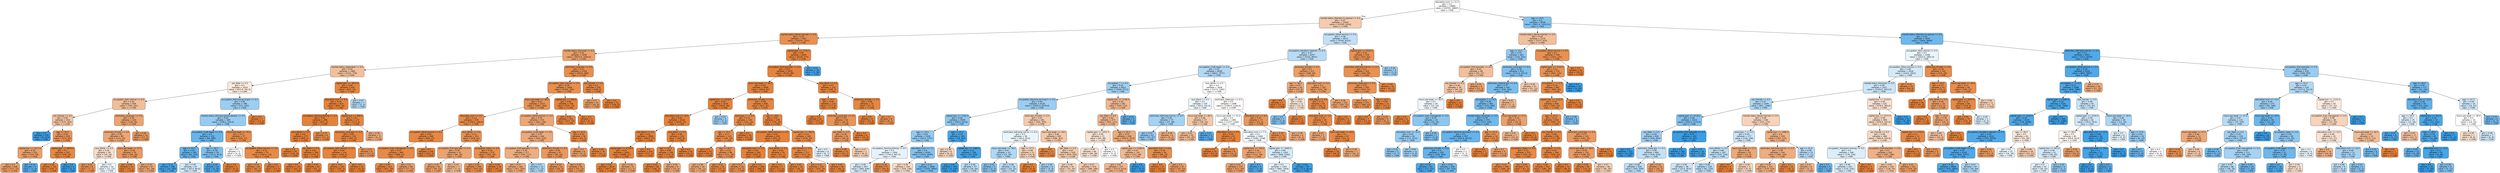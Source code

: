 digraph Tree {
node [shape=box, style="filled, rounded", color="black", fontname="helvetica"] ;
edge [fontname="helvetica"] ;
0 [label="education-num <= 11.5\ngini = 0.5\nsamples = 24880\nvalue = [19703, 19847]\nclass = >50K", fillcolor="#fefeff"] ;
1 [label="marital-status_Married-civ-spouse <= 0.5\ngini = 0.47\nsamples = 15842\nvalue = [15782, 9324]\nclass = <=50K", fillcolor="#f4cbae"] ;
0 -> 1 [labeldistance=2.5, labelangle=45, headlabel="True"] ;
2 [label="marital-status_Never-married <= 0.5\ngini = 0.19\nsamples = 7267\nvalue = [10233, 1221]\nclass = <=50K", fillcolor="#e89051"] ;
1 -> 2 ;
3 [label="marital-status_Divorced <= 0.5\ngini = 0.32\nsamples = 3238\nvalue = [4074.0, 1044.0]\nclass = <=50K", fillcolor="#eca16c"] ;
2 -> 3 ;
4 [label="marital-status_Separated <= 0.5\ngini = 0.44\nsamples = 1484\nvalue = [1552, 776]\nclass = <=50K", fillcolor="#f2c09c"] ;
3 -> 4 ;
5 [label="sex_Male <= 0.5\ngini = 0.5\nsamples = 1054\nvalue = [915.0, 761.0]\nclass = <=50K", fillcolor="#fbeade"] ;
4 -> 5 ;
6 [label="occupation_Adm-clerical <= 0.5\ngini = 0.44\nsamples = 658\nvalue = [704, 341]\nclass = <=50K", fillcolor="#f2be99"] ;
5 -> 6 ;
7 [label="sex_Female <= 0.5\ngini = 0.45\nsamples = 554\nvalue = [574, 305]\nclass = <=50K", fillcolor="#f3c4a2"] ;
6 -> 7 ;
8 [label="gini = 0.0\nsamples = 135\nvalue = [0, 213]\nclass = >50K", fillcolor="#399de5"] ;
7 -> 8 ;
9 [label="age <= 59.5\ngini = 0.24\nsamples = 419\nvalue = [574, 92]\nclass = <=50K", fillcolor="#e99559"] ;
7 -> 9 ;
10 [label="capital-loss <= 2117.0\ngini = 0.32\nsamples = 252\nvalue = [318, 78]\nclass = <=50K", fillcolor="#eba06a"] ;
9 -> 10 ;
11 [label="gini = 0.3\nsamples = 246\nvalue = [317, 72]\nclass = <=50K", fillcolor="#eb9e66"] ;
10 -> 11 ;
12 [label="gini = 0.24\nsamples = 6\nvalue = [1, 6]\nclass = >50K", fillcolor="#5aade9"] ;
10 -> 12 ;
13 [label="capital-gain <= 8879.0\ngini = 0.1\nsamples = 167\nvalue = [256, 14]\nclass = <=50K", fillcolor="#e68844"] ;
9 -> 13 ;
14 [label="gini = 0.05\nsamples = 162\nvalue = [256, 7]\nclass = <=50K", fillcolor="#e6843e"] ;
13 -> 14 ;
15 [label="gini = 0.0\nsamples = 5\nvalue = [0, 7]\nclass = >50K", fillcolor="#399de5"] ;
13 -> 15 ;
16 [label="workclass_Local-gov <= 0.5\ngini = 0.34\nsamples = 104\nvalue = [130, 36]\nclass = <=50K", fillcolor="#eca470"] ;
6 -> 16 ;
17 [label="workclass_Private <= 0.5\ngini = 0.35\nsamples = 90\nvalue = [113, 33]\nclass = <=50K", fillcolor="#eda673"] ;
16 -> 17 ;
18 [label="race_White <= 0.5\ngini = 0.49\nsamples = 20\nvalue = [19, 14]\nclass = <=50K", fillcolor="#f8decb"] ;
17 -> 18 ;
19 [label="gini = 0.22\nsamples = 6\nvalue = [7, 1]\nclass = <=50K", fillcolor="#e99355"] ;
18 -> 19 ;
20 [label="gini = 0.5\nsamples = 14\nvalue = [12, 13]\nclass = >50K", fillcolor="#f0f7fd"] ;
18 -> 20 ;
21 [label="hours-per-week <= 37.5\ngini = 0.28\nsamples = 70\nvalue = [94, 19]\nclass = <=50K", fillcolor="#ea9a61"] ;
17 -> 21 ;
22 [label="gini = 0.06\nsamples = 23\nvalue = [33, 1]\nclass = <=50K", fillcolor="#e6853f"] ;
21 -> 22 ;
23 [label="gini = 0.35\nsamples = 47\nvalue = [61, 18]\nclass = <=50K", fillcolor="#eda673"] ;
21 -> 23 ;
24 [label="gini = 0.26\nsamples = 14\nvalue = [17, 3]\nclass = <=50K", fillcolor="#ea975c"] ;
16 -> 24 ;
25 [label="occupation_Machine-op-inspct <= 0.5\ngini = 0.45\nsamples = 396\nvalue = [211, 420]\nclass = >50K", fillcolor="#9ccef2"] ;
5 -> 25 ;
26 [label="marital-status_Married-spouse-absent <= 0.5\ngini = 0.44\nsamples = 389\nvalue = [198.0, 420.0]\nclass = >50K", fillcolor="#96cbf1"] ;
25 -> 26 ;
27 [label="occupation_Craft-repair <= 0.5\ngini = 0.3\nsamples = 312\nvalue = [94, 409]\nclass = >50K", fillcolor="#67b4eb"] ;
26 -> 27 ;
28 [label="age <= 53.5\ngini = 0.29\nsamples = 283\nvalue = [82, 374]\nclass = >50K", fillcolor="#64b2eb"] ;
27 -> 28 ;
29 [label="gini = 0.12\nsamples = 196\nvalue = [20, 294]\nclass = >50K", fillcolor="#46a4e7"] ;
28 -> 29 ;
30 [label="gini = 0.49\nsamples = 87\nvalue = [62.0, 80.0]\nclass = >50K", fillcolor="#d2e9f9"] ;
28 -> 30 ;
31 [label="age <= 56.5\ngini = 0.38\nsamples = 29\nvalue = [12.0, 35.0]\nclass = >50K", fillcolor="#7dbfee"] ;
27 -> 31 ;
32 [label="gini = 0.18\nsamples = 24\nvalue = [4, 35]\nclass = >50K", fillcolor="#50a8e8"] ;
31 -> 32 ;
33 [label="gini = 0.0\nsamples = 5\nvalue = [8, 0]\nclass = <=50K", fillcolor="#e58139"] ;
31 -> 33 ;
34 [label="hours-per-week <= 25.0\ngini = 0.17\nsamples = 77\nvalue = [104, 11]\nclass = <=50K", fillcolor="#e88e4e"] ;
26 -> 34 ;
35 [label="gini = 0.5\nsamples = 5\nvalue = [4, 4]\nclass = <=50K", fillcolor="#ffffff"] ;
34 -> 35 ;
36 [label="occupation_Other-service <= 0.5\ngini = 0.12\nsamples = 72\nvalue = [100.0, 7.0]\nclass = <=50K", fillcolor="#e78a47"] ;
34 -> 36 ;
37 [label="gini = 0.14\nsamples = 63\nvalue = [85, 7]\nclass = <=50K", fillcolor="#e78b49"] ;
36 -> 37 ;
38 [label="gini = 0.0\nsamples = 9\nvalue = [15, 0]\nclass = <=50K", fillcolor="#e58139"] ;
36 -> 38 ;
39 [label="gini = 0.0\nsamples = 7\nvalue = [13, 0]\nclass = <=50K", fillcolor="#e58139"] ;
25 -> 39 ;
40 [label="capital-gain <= 4675.0\ngini = 0.04\nsamples = 430\nvalue = [637, 15]\nclass = <=50K", fillcolor="#e6843e"] ;
4 -> 40 ;
41 [label="education-num <= 9.5\ngini = 0.03\nsamples = 423\nvalue = [634, 10]\nclass = <=50K", fillcolor="#e5833c"] ;
40 -> 41 ;
42 [label="occupation_Farming-fishing <= 0.5\ngini = 0.01\nsamples = 286\nvalue = [421, 2]\nclass = <=50K", fillcolor="#e5823a"] ;
41 -> 42 ;
43 [label="race_White <= 0.5\ngini = 0.0\nsamples = 277\nvalue = [409, 1]\nclass = <=50K", fillcolor="#e58139"] ;
42 -> 43 ;
44 [label="gini = 0.0\nsamples = 93\nvalue = [136, 0]\nclass = <=50K", fillcolor="#e58139"] ;
43 -> 44 ;
45 [label="sex_Male <= 0.5\ngini = 0.01\nsamples = 184\nvalue = [273, 1]\nclass = <=50K", fillcolor="#e5813a"] ;
43 -> 45 ;
46 [label="gini = 0.0\nsamples = 122\nvalue = [181, 0]\nclass = <=50K", fillcolor="#e58139"] ;
45 -> 46 ;
47 [label="gini = 0.02\nsamples = 62\nvalue = [92, 1]\nclass = <=50K", fillcolor="#e5823b"] ;
45 -> 47 ;
48 [label="gini = 0.14\nsamples = 9\nvalue = [12, 1]\nclass = <=50K", fillcolor="#e78c49"] ;
42 -> 48 ;
49 [label="capital-loss <= 908.0\ngini = 0.07\nsamples = 137\nvalue = [213, 8]\nclass = <=50K", fillcolor="#e68640"] ;
41 -> 49 ;
50 [label="workclass_Local-gov <= 0.5\ngini = 0.05\nsamples = 132\nvalue = [207, 6]\nclass = <=50K", fillcolor="#e6853f"] ;
49 -> 50 ;
51 [label="occupation_Adm-clerical <= 0.5\ngini = 0.04\nsamples = 124\nvalue = [194, 4]\nclass = <=50K", fillcolor="#e6843d"] ;
50 -> 51 ;
52 [label="gini = 0.05\nsamples = 102\nvalue = [162, 4]\nclass = <=50K", fillcolor="#e6843e"] ;
51 -> 52 ;
53 [label="gini = 0.0\nsamples = 22\nvalue = [32, 0]\nclass = <=50K", fillcolor="#e58139"] ;
51 -> 53 ;
54 [label="gini = 0.23\nsamples = 8\nvalue = [13, 2]\nclass = <=50K", fillcolor="#e99457"] ;
50 -> 54 ;
55 [label="gini = 0.38\nsamples = 5\nvalue = [6, 2]\nclass = <=50K", fillcolor="#eeab7b"] ;
49 -> 55 ;
56 [label="gini = 0.47\nsamples = 7\nvalue = [3, 5]\nclass = >50K", fillcolor="#b0d8f5"] ;
40 -> 56 ;
57 [label="workclass_Local-gov <= 0.5\ngini = 0.17\nsamples = 1754\nvalue = [2522, 268]\nclass = <=50K", fillcolor="#e88e4e"] ;
3 -> 57 ;
58 [label="occupation_Adm-clerical <= 0.5\ngini = 0.18\nsamples = 1649\nvalue = [2354, 259]\nclass = <=50K", fillcolor="#e88f4f"] ;
57 -> 58 ;
59 [label="hours-per-week <= 40.5\ngini = 0.21\nsamples = 1313\nvalue = [1821, 244]\nclass = <=50K", fillcolor="#e89254"] ;
58 -> 59 ;
60 [label="education-num <= 9.5\ngini = 0.14\nsamples = 939\nvalue = [1358.0, 108.0]\nclass = <=50K", fillcolor="#e78b49"] ;
59 -> 60 ;
61 [label="occupation_Other-service <= 0.5\ngini = 0.09\nsamples = 608\nvalue = [900, 47]\nclass = <=50K", fillcolor="#e68843"] ;
60 -> 61 ;
62 [label="occupation_Exec-managerial <= 0.5\ngini = 0.12\nsamples = 469\nvalue = [688, 47]\nclass = <=50K", fillcolor="#e78a47"] ;
61 -> 62 ;
63 [label="gini = 0.09\nsamples = 413\nvalue = [611, 30]\nclass = <=50K", fillcolor="#e68743"] ;
62 -> 63 ;
64 [label="gini = 0.3\nsamples = 56\nvalue = [77, 17]\nclass = <=50K", fillcolor="#eb9d65"] ;
62 -> 64 ;
65 [label="gini = 0.0\nsamples = 139\nvalue = [212, 0]\nclass = <=50K", fillcolor="#e58139"] ;
61 -> 65 ;
66 [label="race_White <= 0.5\ngini = 0.21\nsamples = 331\nvalue = [458, 61]\nclass = <=50K", fillcolor="#e89253"] ;
60 -> 66 ;
67 [label="occupation_Prof-specialty <= 0.5\ngini = 0.34\nsamples = 52\nvalue = [66, 18]\nclass = <=50K", fillcolor="#eca36f"] ;
66 -> 67 ;
68 [label="gini = 0.32\nsamples = 45\nvalue = [59, 15]\nclass = <=50K", fillcolor="#eca16b"] ;
67 -> 68 ;
69 [label="gini = 0.42\nsamples = 7\nvalue = [7, 3]\nclass = <=50K", fillcolor="#f0b78e"] ;
67 -> 69 ;
70 [label="occupation_Sales <= 0.5\ngini = 0.18\nsamples = 279\nvalue = [392, 43]\nclass = <=50K", fillcolor="#e88f4f"] ;
66 -> 70 ;
71 [label="gini = 0.19\nsamples = 250\nvalue = [343, 42]\nclass = <=50K", fillcolor="#e89051"] ;
70 -> 71 ;
72 [label="gini = 0.04\nsamples = 29\nvalue = [49, 1]\nclass = <=50K", fillcolor="#e6843d"] ;
70 -> 72 ;
73 [label="occupation_Other-service <= 0.5\ngini = 0.35\nsamples = 374\nvalue = [463, 136]\nclass = <=50K", fillcolor="#eda673"] ;
59 -> 73 ;
74 [label="occupation_Craft-repair <= 0.5\ngini = 0.37\nsamples = 344\nvalue = [420, 133]\nclass = <=50K", fillcolor="#eda978"] ;
73 -> 74 ;
75 [label="occupation_Prof-specialty <= 0.5\ngini = 0.39\nsamples = 277\nvalue = [330, 117]\nclass = <=50K", fillcolor="#eeae7f"] ;
74 -> 75 ;
76 [label="gini = 0.37\nsamples = 265\nvalue = [323, 105]\nclass = <=50K", fillcolor="#edaa79"] ;
75 -> 76 ;
77 [label="gini = 0.47\nsamples = 12\nvalue = [7, 12]\nclass = >50K", fillcolor="#acd6f4"] ;
75 -> 77 ;
78 [label="workclass_Private <= 0.5\ngini = 0.26\nsamples = 67\nvalue = [90, 16]\nclass = <=50K", fillcolor="#ea975c"] ;
74 -> 78 ;
79 [label="gini = 0.23\nsamples = 12\nvalue = [20, 3]\nclass = <=50K", fillcolor="#e99457"] ;
78 -> 79 ;
80 [label="gini = 0.26\nsamples = 55\nvalue = [70, 13]\nclass = <=50K", fillcolor="#ea985e"] ;
78 -> 80 ;
81 [label="age <= 32.0\ngini = 0.12\nsamples = 30\nvalue = [43, 3]\nclass = <=50K", fillcolor="#e78a47"] ;
73 -> 81 ;
82 [label="gini = 0.3\nsamples = 6\nvalue = [9, 2]\nclass = <=50K", fillcolor="#eb9d65"] ;
81 -> 82 ;
83 [label="gini = 0.06\nsamples = 24\nvalue = [34, 1]\nclass = <=50K", fillcolor="#e6853f"] ;
81 -> 83 ;
84 [label="capital-loss <= 440.0\ngini = 0.05\nsamples = 336\nvalue = [533, 15]\nclass = <=50K", fillcolor="#e6853f"] ;
58 -> 84 ;
85 [label="gini = 0.05\nsamples = 331\nvalue = [527, 15]\nclass = <=50K", fillcolor="#e6853f"] ;
84 -> 85 ;
86 [label="gini = 0.0\nsamples = 5\nvalue = [6, 0]\nclass = <=50K", fillcolor="#e58139"] ;
84 -> 86 ;
87 [label="sex_Female <= 0.5\ngini = 0.1\nsamples = 105\nvalue = [168, 9]\nclass = <=50K", fillcolor="#e68844"] ;
57 -> 87 ;
88 [label="gini = 0.3\nsamples = 31\nvalue = [40, 9]\nclass = <=50K", fillcolor="#eb9d66"] ;
87 -> 88 ;
89 [label="gini = 0.0\nsamples = 74\nvalue = [128, 0]\nclass = <=50K", fillcolor="#e58139"] ;
87 -> 89 ;
90 [label="capital-gain <= 7731.5\ngini = 0.05\nsamples = 4029\nvalue = [6159, 177]\nclass = <=50K", fillcolor="#e6853f"] ;
2 -> 90 ;
91 [label="occupation_Prof-specialty <= 0.5\ngini = 0.03\nsamples = 3970\nvalue = [6153, 88]\nclass = <=50K", fillcolor="#e5833c"] ;
90 -> 91 ;
92 [label="hours-per-week <= 40.5\ngini = 0.03\nsamples = 3838\nvalue = [5954, 81]\nclass = <=50K", fillcolor="#e5833c"] ;
91 -> 92 ;
93 [label="capital-loss <= 2218.5\ngini = 0.02\nsamples = 3230\nvalue = [5033, 39]\nclass = <=50K", fillcolor="#e5823b"] ;
92 -> 93 ;
94 [label="education-num <= 10.5\ngini = 0.01\nsamples = 3224\nvalue = [5030, 33]\nclass = <=50K", fillcolor="#e5823a"] ;
93 -> 94 ;
95 [label="race_Black <= 0.5\ngini = 0.01\nsamples = 3099\nvalue = [4825, 27]\nclass = <=50K", fillcolor="#e5823a"] ;
94 -> 95 ;
96 [label="capital-gain <= 4718.5\ngini = 0.01\nsamples = 2625\nvalue = [4088, 27]\nclass = <=50K", fillcolor="#e5823a"] ;
95 -> 96 ;
97 [label="gini = 0.01\nsamples = 2616\nvalue = [4077, 24]\nclass = <=50K", fillcolor="#e5823a"] ;
96 -> 97 ;
98 [label="gini = 0.34\nsamples = 9\nvalue = [11, 3]\nclass = <=50K", fillcolor="#eca36f"] ;
96 -> 98 ;
99 [label="gini = 0.0\nsamples = 474\nvalue = [737, 0]\nclass = <=50K", fillcolor="#e58139"] ;
95 -> 99 ;
100 [label="race_Black <= 0.5\ngini = 0.06\nsamples = 125\nvalue = [205, 6]\nclass = <=50K", fillcolor="#e6853f"] ;
94 -> 100 ;
101 [label="age <= 41.5\ngini = 0.06\nsamples = 106\nvalue = [176, 6]\nclass = <=50K", fillcolor="#e68540"] ;
100 -> 101 ;
102 [label="gini = 0.03\nsamples = 98\nvalue = [166, 3]\nclass = <=50K", fillcolor="#e5833d"] ;
101 -> 102 ;
103 [label="gini = 0.36\nsamples = 8\nvalue = [10, 3]\nclass = <=50K", fillcolor="#eda774"] ;
101 -> 103 ;
104 [label="gini = 0.0\nsamples = 19\nvalue = [29, 0]\nclass = <=50K", fillcolor="#e58139"] ;
100 -> 104 ;
105 [label="gini = 0.44\nsamples = 6\nvalue = [3, 6]\nclass = >50K", fillcolor="#9ccef2"] ;
93 -> 105 ;
106 [label="workclass_Private <= 0.5\ngini = 0.08\nsamples = 608\nvalue = [921, 42]\nclass = <=50K", fillcolor="#e68742"] ;
92 -> 106 ;
107 [label="workclass_? <= 0.5\ngini = 0.14\nsamples = 130\nvalue = [191, 16]\nclass = <=50K", fillcolor="#e78c4a"] ;
106 -> 107 ;
108 [label="age <= 25.5\ngini = 0.17\nsamples = 110\nvalue = [160, 16]\nclass = <=50K", fillcolor="#e88e4d"] ;
107 -> 108 ;
109 [label="gini = 0.0\nsamples = 24\nvalue = [49, 0]\nclass = <=50K", fillcolor="#e58139"] ;
108 -> 109 ;
110 [label="age <= 30.5\ngini = 0.22\nsamples = 86\nvalue = [111, 16]\nclass = <=50K", fillcolor="#e99356"] ;
108 -> 110 ;
111 [label="gini = 0.36\nsamples = 34\nvalue = [36, 11]\nclass = <=50K", fillcolor="#eda876"] ;
110 -> 111 ;
112 [label="gini = 0.12\nsamples = 52\nvalue = [75, 5]\nclass = <=50K", fillcolor="#e78946"] ;
110 -> 112 ;
113 [label="gini = 0.0\nsamples = 20\nvalue = [31, 0]\nclass = <=50K", fillcolor="#e58139"] ;
107 -> 113 ;
114 [label="age <= 29.5\ngini = 0.07\nsamples = 478\nvalue = [730, 26]\nclass = <=50K", fillcolor="#e68540"] ;
106 -> 114 ;
115 [label="occupation_Other-service <= 0.5\ngini = 0.01\nsamples = 292\nvalue = [452, 3]\nclass = <=50K", fillcolor="#e5823a"] ;
114 -> 115 ;
116 [label="education-num <= 5.5\ngini = 0.01\nsamples = 262\nvalue = [405, 2]\nclass = <=50K", fillcolor="#e5823a"] ;
115 -> 116 ;
117 [label="gini = 0.2\nsamples = 14\nvalue = [16, 2]\nclass = <=50K", fillcolor="#e89152"] ;
116 -> 117 ;
118 [label="gini = 0.0\nsamples = 248\nvalue = [389, 0]\nclass = <=50K", fillcolor="#e58139"] ;
116 -> 118 ;
119 [label="race_White <= 0.5\ngini = 0.04\nsamples = 30\nvalue = [47, 1]\nclass = <=50K", fillcolor="#e6843d"] ;
115 -> 119 ;
120 [label="gini = 0.0\nsamples = 7\nvalue = [11, 0]\nclass = <=50K", fillcolor="#e58139"] ;
119 -> 120 ;
121 [label="gini = 0.05\nsamples = 23\nvalue = [36, 1]\nclass = <=50K", fillcolor="#e6843e"] ;
119 -> 121 ;
122 [label="capital-loss <= 782.0\ngini = 0.14\nsamples = 186\nvalue = [278, 23]\nclass = <=50K", fillcolor="#e78b49"] ;
114 -> 122 ;
123 [label="sex_Female <= 0.5\ngini = 0.1\nsamples = 177\nvalue = [272, 16]\nclass = <=50K", fillcolor="#e78845"] ;
122 -> 123 ;
124 [label="gini = 0.12\nsamples = 132\nvalue = [203, 14]\nclass = <=50K", fillcolor="#e78a47"] ;
123 -> 124 ;
125 [label="gini = 0.05\nsamples = 45\nvalue = [69, 2]\nclass = <=50K", fillcolor="#e6853f"] ;
123 -> 125 ;
126 [label="gini = 0.5\nsamples = 9\nvalue = [6, 7]\nclass = >50K", fillcolor="#e3f1fb"] ;
122 -> 126 ;
127 [label="race_Black <= 0.5\ngini = 0.07\nsamples = 132\nvalue = [199, 7]\nclass = <=50K", fillcolor="#e68540"] ;
91 -> 127 ;
128 [label="age <= 33.5\ngini = 0.06\nsamples = 118\nvalue = [177, 6]\nclass = <=50K", fillcolor="#e68540"] ;
127 -> 128 ;
129 [label="gini = 0.0\nsamples = 92\nvalue = [137, 0]\nclass = <=50K", fillcolor="#e58139"] ;
128 -> 129 ;
130 [label="workclass_Local-gov <= 0.5\ngini = 0.23\nsamples = 26\nvalue = [40, 6]\nclass = <=50K", fillcolor="#e99457"] ;
128 -> 130 ;
131 [label="sex_Male <= 0.5\ngini = 0.28\nsamples = 20\nvalue = [30, 6]\nclass = <=50K", fillcolor="#ea9a61"] ;
130 -> 131 ;
132 [label="gini = 0.08\nsamples = 13\nvalue = [22, 1]\nclass = <=50K", fillcolor="#e68742"] ;
131 -> 132 ;
133 [label="gini = 0.47\nsamples = 7\nvalue = [8, 5]\nclass = <=50K", fillcolor="#f5d0b5"] ;
131 -> 133 ;
134 [label="gini = 0.0\nsamples = 6\nvalue = [10, 0]\nclass = <=50K", fillcolor="#e58139"] ;
130 -> 134 ;
135 [label="workclass_Private <= 0.5\ngini = 0.08\nsamples = 14\nvalue = [22, 1]\nclass = <=50K", fillcolor="#e68742"] ;
127 -> 135 ;
136 [label="gini = 0.0\nsamples = 6\nvalue = [14, 0]\nclass = <=50K", fillcolor="#e58139"] ;
135 -> 136 ;
137 [label="gini = 0.2\nsamples = 8\nvalue = [8, 1]\nclass = <=50K", fillcolor="#e89152"] ;
135 -> 137 ;
138 [label="gini = 0.12\nsamples = 59\nvalue = [6, 89]\nclass = >50K", fillcolor="#46a4e7"] ;
90 -> 138 ;
139 [label="occupation_Other-service <= 0.5\ngini = 0.48\nsamples = 8575\nvalue = [5549, 8103]\nclass = >50K", fillcolor="#c1e0f7"] ;
1 -> 139 ;
140 [label="occupation_Handlers-cleaners <= 0.5\ngini = 0.47\nsamples = 8257\nvalue = [5102, 8041]\nclass = >50K", fillcolor="#b7dbf5"] ;
139 -> 140 ;
141 [label="occupation_Craft-repair <= 0.5\ngini = 0.47\nsamples = 8040\nvalue = [4822, 7977]\nclass = >50K", fillcolor="#b1d8f5"] ;
140 -> 141 ;
142 [label="occupation_? <= 0.5\ngini = 0.45\nsamples = 6412\nvalue = [3549, 6712]\nclass = >50K", fillcolor="#a2d1f3"] ;
141 -> 142 ;
143 [label="occupation_Machine-op-inspct <= 0.5\ngini = 0.44\nsamples = 6130\nvalue = [3245.0, 6579.0]\nclass = >50K", fillcolor="#9bcdf2"] ;
142 -> 143 ;
144 [label="capital-loss <= 1782.5\ngini = 0.42\nsamples = 5549\nvalue = [2653, 6229]\nclass = >50K", fillcolor="#8dc7f0"] ;
143 -> 144 ;
145 [label="age <= 33.5\ngini = 0.43\nsamples = 5204\nvalue = [2614, 5747]\nclass = >50K", fillcolor="#93caf1"] ;
144 -> 145 ;
146 [label="occupation_Farming-fishing <= 0.5\ngini = 0.5\nsamples = 1004\nvalue = [744.0, 847.0]\nclass = >50K", fillcolor="#e7f3fc"] ;
145 -> 146 ;
147 [label="gini = 0.49\nsamples = 947\nvalue = [660, 839]\nclass = >50K", fillcolor="#d5eaf9"] ;
146 -> 147 ;
148 [label="gini = 0.16\nsamples = 57\nvalue = [84, 8]\nclass = <=50K", fillcolor="#e78d4c"] ;
146 -> 148 ;
149 [label="education-num <= 7.5\ngini = 0.4\nsamples = 4200\nvalue = [1870, 4900]\nclass = >50K", fillcolor="#85c2ef"] ;
145 -> 149 ;
150 [label="gini = 0.49\nsamples = 334\nvalue = [328, 236]\nclass = <=50K", fillcolor="#f8dcc7"] ;
149 -> 150 ;
151 [label="gini = 0.37\nsamples = 3866\nvalue = [1542, 4664]\nclass = >50K", fillcolor="#7abdee"] ;
149 -> 151 ;
152 [label="age <= 27.5\ngini = 0.14\nsamples = 345\nvalue = [39, 482]\nclass = >50K", fillcolor="#49a5e7"] ;
144 -> 152 ;
153 [label="gini = 0.48\nsamples = 6\nvalue = [6, 4]\nclass = <=50K", fillcolor="#f6d5bd"] ;
152 -> 153 ;
154 [label="capital-loss <= 1989.5\ngini = 0.12\nsamples = 339\nvalue = [33, 478]\nclass = >50K", fillcolor="#47a4e7"] ;
152 -> 154 ;
155 [label="gini = 0.02\nsamples = 292\nvalue = [4, 434]\nclass = >50K", fillcolor="#3b9ee5"] ;
154 -> 155 ;
156 [label="gini = 0.48\nsamples = 47\nvalue = [29, 44]\nclass = >50K", fillcolor="#bcdef6"] ;
154 -> 156 ;
157 [label="workclass_Private <= 0.5\ngini = 0.47\nsamples = 581\nvalue = [592, 350]\nclass = <=50K", fillcolor="#f4cbae"] ;
143 -> 157 ;
158 [label="workclass_Self-emp-not-inc <= 0.5\ngini = 0.5\nsamples = 36\nvalue = [26.0, 29.0]\nclass = >50K", fillcolor="#ebf5fc"] ;
157 -> 158 ;
159 [label="hours-per-week <= 39.0\ngini = 0.47\nsamples = 23\nvalue = [12, 20]\nclass = >50K", fillcolor="#b0d8f5"] ;
158 -> 159 ;
160 [label="gini = 0.41\nsamples = 5\nvalue = [2, 5]\nclass = >50K", fillcolor="#88c4ef"] ;
159 -> 160 ;
161 [label="gini = 0.48\nsamples = 18\nvalue = [10, 15]\nclass = >50K", fillcolor="#bddef6"] ;
159 -> 161 ;
162 [label="age <= 37.5\ngini = 0.48\nsamples = 13\nvalue = [14, 9]\nclass = <=50K", fillcolor="#f6d2b8"] ;
158 -> 162 ;
163 [label="gini = 0.0\nsamples = 5\nvalue = [9, 0]\nclass = <=50K", fillcolor="#e58139"] ;
162 -> 163 ;
164 [label="gini = 0.46\nsamples = 8\nvalue = [5, 9]\nclass = >50K", fillcolor="#a7d3f3"] ;
162 -> 164 ;
165 [label="hours-per-week <= 39.5\ngini = 0.46\nsamples = 545\nvalue = [566, 321]\nclass = <=50K", fillcolor="#f4c8a9"] ;
157 -> 165 ;
166 [label="gini = 0.07\nsamples = 17\nvalue = [27, 1]\nclass = <=50K", fillcolor="#e68640"] ;
165 -> 166 ;
167 [label="sex_Male <= 0.5\ngini = 0.47\nsamples = 528\nvalue = [539, 320]\nclass = <=50K", fillcolor="#f4ccaf"] ;
165 -> 167 ;
168 [label="gini = 0.48\nsamples = 54\nvalue = [51, 34]\nclass = <=50K", fillcolor="#f6d5bd"] ;
167 -> 168 ;
169 [label="gini = 0.47\nsamples = 474\nvalue = [488, 286]\nclass = <=50K", fillcolor="#f4cbad"] ;
167 -> 169 ;
170 [label="capital-loss <= 1738.0\ngini = 0.42\nsamples = 282\nvalue = [304, 133]\nclass = <=50K", fillcolor="#f0b890"] ;
142 -> 170 ;
171 [label="sex_Male <= 0.5\ngini = 0.42\nsamples = 277\nvalue = [303, 127]\nclass = <=50K", fillcolor="#f0b68c"] ;
170 -> 171 ;
172 [label="capital-gain <= 1052.5\ngini = 0.49\nsamples = 71\nvalue = [63, 49]\nclass = <=50K", fillcolor="#f9e3d3"] ;
171 -> 172 ;
173 [label="gini = 0.49\nsamples = 66\nvalue = [60, 46]\nclass = <=50K", fillcolor="#f9e2d1"] ;
172 -> 173 ;
174 [label="gini = 0.5\nsamples = 5\nvalue = [3, 3]\nclass = <=50K", fillcolor="#ffffff"] ;
172 -> 174 ;
175 [label="age <= 65.5\ngini = 0.37\nsamples = 206\nvalue = [240.0, 78.0]\nclass = <=50K", fillcolor="#edaa79"] ;
171 -> 175 ;
176 [label="capital-gain <= 5180.0\ngini = 0.43\nsamples = 142\nvalue = [152, 68]\nclass = <=50K", fillcolor="#f1b992"] ;
175 -> 176 ;
177 [label="gini = 0.41\nsamples = 137\nvalue = [152.0, 62.0]\nclass = <=50K", fillcolor="#f0b48a"] ;
176 -> 177 ;
178 [label="gini = 0.0\nsamples = 5\nvalue = [0, 6]\nclass = >50K", fillcolor="#399de5"] ;
176 -> 178 ;
179 [label="education-num <= 8.0\ngini = 0.18\nsamples = 64\nvalue = [88, 10]\nclass = <=50K", fillcolor="#e88f50"] ;
175 -> 179 ;
180 [label="gini = 0.0\nsamples = 27\nvalue = [43, 0]\nclass = <=50K", fillcolor="#e58139"] ;
179 -> 180 ;
181 [label="gini = 0.3\nsamples = 37\nvalue = [45, 10]\nclass = <=50K", fillcolor="#eb9d65"] ;
179 -> 181 ;
182 [label="gini = 0.24\nsamples = 5\nvalue = [1, 6]\nclass = >50K", fillcolor="#5aade9"] ;
170 -> 182 ;
183 [label="race_White <= 0.5\ngini = 0.5\nsamples = 1628\nvalue = [1273, 1265]\nclass = <=50K", fillcolor="#fffefe"] ;
141 -> 183 ;
184 [label="race_Black <= 0.5\ngini = 0.5\nsamples = 130\nvalue = [93.0, 101.0]\nclass = >50K", fillcolor="#eff7fd"] ;
183 -> 184 ;
185 [label="workclass_Self-emp-not-inc <= 0.5\ngini = 0.45\nsamples = 73\nvalue = [37, 69]\nclass = >50K", fillcolor="#a3d2f3"] ;
184 -> 185 ;
186 [label="gini = 0.43\nsamples = 67\nvalue = [31, 67]\nclass = >50K", fillcolor="#95caf1"] ;
185 -> 186 ;
187 [label="gini = 0.38\nsamples = 6\nvalue = [6, 2]\nclass = <=50K", fillcolor="#eeab7b"] ;
185 -> 187 ;
188 [label="hours-per-week <= 46.5\ngini = 0.46\nsamples = 57\nvalue = [56, 32]\nclass = <=50K", fillcolor="#f4c9aa"] ;
184 -> 188 ;
189 [label="gini = 0.43\nsamples = 52\nvalue = [55, 25]\nclass = <=50K", fillcolor="#f1ba93"] ;
188 -> 189 ;
190 [label="gini = 0.22\nsamples = 5\nvalue = [1, 7]\nclass = >50K", fillcolor="#55abe9"] ;
188 -> 190 ;
191 [label="workclass_State-gov <= 0.5\ngini = 0.5\nsamples = 1498\nvalue = [1180.0, 1164.0]\nclass = <=50K", fillcolor="#fffdfc"] ;
183 -> 191 ;
192 [label="hours-per-week <= 31.0\ngini = 0.5\nsamples = 1481\nvalue = [1157, 1160]\nclass = >50K", fillcolor="#feffff"] ;
191 -> 192 ;
193 [label="education-num <= 9.5\ngini = 0.05\nsamples = 41\nvalue = [77, 2]\nclass = <=50K", fillcolor="#e6843e"] ;
192 -> 193 ;
194 [label="gini = 0.0\nsamples = 35\nvalue = [63, 0]\nclass = <=50K", fillcolor="#e58139"] ;
193 -> 194 ;
195 [label="gini = 0.22\nsamples = 6\nvalue = [14, 2]\nclass = <=50K", fillcolor="#e99355"] ;
193 -> 195 ;
196 [label="education-num <= 7.5\ngini = 0.5\nsamples = 1440\nvalue = [1080, 1158]\nclass = >50K", fillcolor="#f2f8fd"] ;
192 -> 196 ;
197 [label="capital-loss <= 742.5\ngini = 0.34\nsamples = 177\nvalue = [212, 58]\nclass = <=50K", fillcolor="#eca36f"] ;
196 -> 197 ;
198 [label="gini = 0.31\nsamples = 171\nvalue = [211, 50]\nclass = <=50K", fillcolor="#eb9f68"] ;
197 -> 198 ;
199 [label="gini = 0.2\nsamples = 6\nvalue = [1, 8]\nclass = >50K", fillcolor="#52a9e8"] ;
197 -> 199 ;
200 [label="capital-gain <= 5095.5\ngini = 0.49\nsamples = 1263\nvalue = [868, 1100]\nclass = >50K", fillcolor="#d5eafa"] ;
196 -> 200 ;
201 [label="gini = 0.5\nsamples = 1205\nvalue = [866, 1004]\nclass = >50K", fillcolor="#e4f2fb"] ;
200 -> 201 ;
202 [label="gini = 0.04\nsamples = 58\nvalue = [2.0, 96.0]\nclass = >50K", fillcolor="#3d9fe6"] ;
200 -> 202 ;
203 [label="education-num <= 9.5\ngini = 0.25\nsamples = 17\nvalue = [23, 4]\nclass = <=50K", fillcolor="#ea975b"] ;
191 -> 203 ;
204 [label="gini = 0.19\nsamples = 11\nvalue = [17, 2]\nclass = <=50K", fillcolor="#e89050"] ;
203 -> 204 ;
205 [label="gini = 0.38\nsamples = 6\nvalue = [6, 2]\nclass = <=50K", fillcolor="#eeab7b"] ;
203 -> 205 ;
206 [label="workclass_Private <= 0.5\ngini = 0.3\nsamples = 217\nvalue = [280, 64]\nclass = <=50K", fillcolor="#eb9e66"] ;
140 -> 206 ;
207 [label="age <= 38.5\ngini = 0.37\nsamples = 20\nvalue = [25, 8]\nclass = <=50K", fillcolor="#eda978"] ;
206 -> 207 ;
208 [label="gini = 0.0\nsamples = 7\nvalue = [15, 0]\nclass = <=50K", fillcolor="#e58139"] ;
207 -> 208 ;
209 [label="age <= 49.5\ngini = 0.49\nsamples = 13\nvalue = [10, 8]\nclass = <=50K", fillcolor="#fae6d7"] ;
207 -> 209 ;
210 [label="gini = 0.4\nsamples = 7\nvalue = [3, 8]\nclass = >50K", fillcolor="#83c2ef"] ;
209 -> 210 ;
211 [label="gini = 0.0\nsamples = 6\nvalue = [7, 0]\nclass = <=50K", fillcolor="#e58139"] ;
209 -> 211 ;
212 [label="education-num <= 6.5\ngini = 0.3\nsamples = 197\nvalue = [255, 56]\nclass = <=50K", fillcolor="#eb9d64"] ;
206 -> 212 ;
213 [label="race_Black <= 0.5\ngini = 0.13\nsamples = 45\nvalue = [68, 5]\nclass = <=50K", fillcolor="#e78a48"] ;
212 -> 213 ;
214 [label="education-num <= 3.5\ngini = 0.14\nsamples = 40\nvalue = [61, 5]\nclass = <=50K", fillcolor="#e78b49"] ;
213 -> 214 ;
215 [label="gini = 0.35\nsamples = 7\nvalue = [7, 2]\nclass = <=50K", fillcolor="#eca572"] ;
214 -> 215 ;
216 [label="hours-per-week <= 44.0\ngini = 0.1\nsamples = 33\nvalue = [54, 3]\nclass = <=50K", fillcolor="#e68844"] ;
214 -> 216 ;
217 [label="gini = 0.0\nsamples = 26\nvalue = [44, 0]\nclass = <=50K", fillcolor="#e58139"] ;
216 -> 217 ;
218 [label="gini = 0.36\nsamples = 7\nvalue = [10, 3]\nclass = <=50K", fillcolor="#eda774"] ;
216 -> 218 ;
219 [label="gini = 0.0\nsamples = 5\nvalue = [7, 0]\nclass = <=50K", fillcolor="#e58139"] ;
213 -> 219 ;
220 [label="gini = 0.34\nsamples = 152\nvalue = [187, 51]\nclass = <=50K", fillcolor="#eca36f"] ;
212 -> 220 ;
221 [label="capital-gain <= 4225.0\ngini = 0.21\nsamples = 318\nvalue = [447, 62]\nclass = <=50K", fillcolor="#e99254"] ;
139 -> 221 ;
222 [label="workclass_Self-emp-not-inc <= 0.5\ngini = 0.2\nsamples = 312\nvalue = [444, 56]\nclass = <=50K", fillcolor="#e89152"] ;
221 -> 222 ;
223 [label="workclass_State-gov <= 0.5\ngini = 0.21\nsamples = 283\nvalue = [403, 54]\nclass = <=50K", fillcolor="#e89254"] ;
222 -> 223 ;
224 [label="gini = 0.21\nsamples = 271\nvalue = [384, 53]\nclass = <=50K", fillcolor="#e99254"] ;
223 -> 224 ;
225 [label="age <= 43.5\ngini = 0.09\nsamples = 12\nvalue = [19, 1]\nclass = <=50K", fillcolor="#e68843"] ;
223 -> 225 ;
226 [label="gini = 0.0\nsamples = 7\nvalue = [13, 0]\nclass = <=50K", fillcolor="#e58139"] ;
225 -> 226 ;
227 [label="gini = 0.24\nsamples = 5\nvalue = [6, 1]\nclass = <=50K", fillcolor="#e9965a"] ;
225 -> 227 ;
228 [label="gini = 0.09\nsamples = 29\nvalue = [41, 2]\nclass = <=50K", fillcolor="#e68743"] ;
222 -> 228 ;
229 [label="gini = 0.44\nsamples = 6\nvalue = [3, 6]\nclass = >50K", fillcolor="#9ccef2"] ;
221 -> 229 ;
230 [label="age <= 29.5\ngini = 0.4\nsamples = 9038\nvalue = [3921.0, 10523.0]\nclass = >50K", fillcolor="#83c2ef"] ;
0 -> 230 [labeldistance=2.5, labelangle=-45, headlabel="False"] ;
231 [label="marital-status_Never-married <= 0.5\ngini = 0.44\nsamples = 1219\nvalue = [1277, 633]\nclass = <=50K", fillcolor="#f2bf9b"] ;
230 -> 231 ;
232 [label="age <= 24.5\ngini = 0.43\nsamples = 461\nvalue = [226, 502]\nclass = >50K", fillcolor="#92c9f1"] ;
231 -> 232 ;
233 [label="occupation_Prof-specialty <= 0.5\ngini = 0.44\nsamples = 48\nvalue = [55, 27]\nclass = <=50K", fillcolor="#f2bf9a"] ;
232 -> 233 ;
234 [label="sex_Female <= 0.5\ngini = 0.46\nsamples = 39\nvalue = [44, 24]\nclass = <=50K", fillcolor="#f3c6a5"] ;
233 -> 234 ;
235 [label="hours-per-week <= 36.5\ngini = 0.5\nsamples = 29\nvalue = [22, 24]\nclass = >50K", fillcolor="#eff7fd"] ;
234 -> 235 ;
236 [label="gini = 0.0\nsamples = 6\nvalue = [12, 0]\nclass = <=50K", fillcolor="#e58139"] ;
235 -> 236 ;
237 [label="occupation_Exec-managerial <= 0.5\ngini = 0.42\nsamples = 23\nvalue = [10, 24]\nclass = >50K", fillcolor="#8bc6f0"] ;
235 -> 237 ;
238 [label="education-num <= 12.5\ngini = 0.43\nsamples = 16\nvalue = [7.0, 15.0]\nclass = >50K", fillcolor="#95cbf1"] ;
237 -> 238 ;
239 [label="gini = 0.42\nsamples = 5\nvalue = [3, 7]\nclass = >50K", fillcolor="#8ec7f0"] ;
238 -> 239 ;
240 [label="gini = 0.44\nsamples = 11\nvalue = [4, 8]\nclass = >50K", fillcolor="#9ccef2"] ;
238 -> 240 ;
241 [label="gini = 0.38\nsamples = 7\nvalue = [3, 9]\nclass = >50K", fillcolor="#7bbeee"] ;
237 -> 241 ;
242 [label="gini = 0.0\nsamples = 10\nvalue = [22, 0]\nclass = <=50K", fillcolor="#e58139"] ;
234 -> 242 ;
243 [label="gini = 0.34\nsamples = 9\nvalue = [11, 3]\nclass = <=50K", fillcolor="#eca36f"] ;
233 -> 243 ;
244 [label="workclass_Local-gov <= 0.5\ngini = 0.39\nsamples = 413\nvalue = [171.0, 475.0]\nclass = >50K", fillcolor="#80c0ee"] ;
232 -> 244 ;
245 [label="workclass_Federal-gov <= 0.5\ngini = 0.37\nsamples = 392\nvalue = [150, 463]\nclass = >50K", fillcolor="#79bded"] ;
244 -> 245 ;
246 [label="occupation_? <= 0.5\ngini = 0.36\nsamples = 385\nvalue = [143, 460]\nclass = >50K", fillcolor="#77bbed"] ;
245 -> 246 ;
247 [label="marital-status_Divorced <= 0.5\ngini = 0.34\nsamples = 373\nvalue = [127, 456]\nclass = >50K", fillcolor="#70b8ec"] ;
246 -> 247 ;
248 [label="occupation_Machine-op-inspct <= 0.5\ngini = 0.3\nsamples = 357\nvalue = [103.0, 453.0]\nclass = >50K", fillcolor="#66b3eb"] ;
247 -> 248 ;
249 [label="workclass_Private <= 0.5\ngini = 0.3\nsamples = 352\nvalue = [100, 450]\nclass = >50K", fillcolor="#65b3eb"] ;
248 -> 249 ;
250 [label="gini = 0.16\nsamples = 93\nvalue = [13, 131]\nclass = >50K", fillcolor="#4da7e8"] ;
249 -> 250 ;
251 [label="gini = 0.34\nsamples = 259\nvalue = [87, 319]\nclass = >50K", fillcolor="#6fb8ec"] ;
249 -> 251 ;
252 [label="gini = 0.5\nsamples = 5\nvalue = [3, 3]\nclass = <=50K", fillcolor="#ffffff"] ;
248 -> 252 ;
253 [label="age <= 27.5\ngini = 0.2\nsamples = 16\nvalue = [24, 3]\nclass = <=50K", fillcolor="#e89152"] ;
247 -> 253 ;
254 [label="gini = 0.0\nsamples = 7\nvalue = [11, 0]\nclass = <=50K", fillcolor="#e58139"] ;
253 -> 254 ;
255 [label="gini = 0.3\nsamples = 9\nvalue = [13, 3]\nclass = <=50K", fillcolor="#eb9e67"] ;
253 -> 255 ;
256 [label="hours-per-week <= 37.5\ngini = 0.32\nsamples = 12\nvalue = [16, 4]\nclass = <=50K", fillcolor="#eca06a"] ;
246 -> 256 ;
257 [label="gini = 0.41\nsamples = 7\nvalue = [10, 4]\nclass = <=50K", fillcolor="#efb388"] ;
256 -> 257 ;
258 [label="gini = 0.0\nsamples = 5\nvalue = [6, 0]\nclass = <=50K", fillcolor="#e58139"] ;
256 -> 258 ;
259 [label="gini = 0.42\nsamples = 7\nvalue = [7, 3]\nclass = <=50K", fillcolor="#f0b78e"] ;
245 -> 259 ;
260 [label="gini = 0.46\nsamples = 21\nvalue = [21, 12]\nclass = <=50K", fillcolor="#f4c9aa"] ;
244 -> 260 ;
261 [label="occupation_Other-service <= 0.5\ngini = 0.2\nsamples = 758\nvalue = [1051, 131]\nclass = <=50K", fillcolor="#e89152"] ;
231 -> 261 ;
262 [label="capital-gain <= 7731.5\ngini = 0.21\nsamples = 716\nvalue = [993, 131]\nclass = <=50K", fillcolor="#e89253"] ;
261 -> 262 ;
263 [label="occupation_? <= 0.5\ngini = 0.14\nsamples = 687\nvalue = [993, 82]\nclass = <=50K", fillcolor="#e78b49"] ;
262 -> 263 ;
264 [label="capital-loss <= 2115.0\ngini = 0.15\nsamples = 656\nvalue = [941, 82]\nclass = <=50K", fillcolor="#e78c4a"] ;
263 -> 264 ;
265 [label="age <= 27.5\ngini = 0.13\nsamples = 650\nvalue = [938, 73]\nclass = <=50K", fillcolor="#e78b48"] ;
264 -> 265 ;
266 [label="sex_Female <= 0.5\ngini = 0.09\nsamples = 509\nvalue = [757, 38]\nclass = <=50K", fillcolor="#e68743"] ;
265 -> 266 ;
267 [label="occupation_Sales <= 0.5\ngini = 0.12\nsamples = 225\nvalue = [329, 22]\nclass = <=50K", fillcolor="#e78946"] ;
266 -> 267 ;
268 [label="gini = 0.12\nsamples = 184\nvalue = [268, 19]\nclass = <=50K", fillcolor="#e78a47"] ;
267 -> 268 ;
269 [label="gini = 0.09\nsamples = 41\nvalue = [61, 3]\nclass = <=50K", fillcolor="#e68743"] ;
267 -> 269 ;
270 [label="race_Black <= 0.5\ngini = 0.07\nsamples = 284\nvalue = [428, 16]\nclass = <=50K", fillcolor="#e68640"] ;
266 -> 270 ;
271 [label="gini = 0.08\nsamples = 252\nvalue = [380, 16]\nclass = <=50K", fillcolor="#e68641"] ;
270 -> 271 ;
272 [label="gini = 0.0\nsamples = 32\nvalue = [48, 0]\nclass = <=50K", fillcolor="#e58139"] ;
270 -> 272 ;
273 [label="workclass_Local-gov <= 0.5\ngini = 0.27\nsamples = 141\nvalue = [181, 35]\nclass = <=50K", fillcolor="#ea995f"] ;
265 -> 273 ;
274 [label="hours-per-week <= 49.0\ngini = 0.29\nsamples = 132\nvalue = [168, 35]\nclass = <=50K", fillcolor="#ea9b62"] ;
273 -> 274 ;
275 [label="gini = 0.09\nsamples = 84\nvalue = [122, 6]\nclass = <=50K", fillcolor="#e68743"] ;
274 -> 275 ;
276 [label="gini = 0.47\nsamples = 48\nvalue = [46, 29]\nclass = <=50K", fillcolor="#f5d0b6"] ;
274 -> 276 ;
277 [label="gini = 0.0\nsamples = 9\nvalue = [13, 0]\nclass = <=50K", fillcolor="#e58139"] ;
273 -> 277 ;
278 [label="gini = 0.38\nsamples = 6\nvalue = [3, 9]\nclass = >50K", fillcolor="#7bbeee"] ;
264 -> 278 ;
279 [label="gini = 0.0\nsamples = 31\nvalue = [52, 0]\nclass = <=50K", fillcolor="#e58139"] ;
263 -> 279 ;
280 [label="gini = 0.0\nsamples = 29\nvalue = [0, 49]\nclass = >50K", fillcolor="#399de5"] ;
262 -> 280 ;
281 [label="gini = 0.0\nsamples = 42\nvalue = [58, 0]\nclass = <=50K", fillcolor="#e58139"] ;
261 -> 281 ;
282 [label="marital-status_Married-civ-spouse <= 0.5\ngini = 0.33\nsamples = 7819\nvalue = [2644, 9890]\nclass = >50K", fillcolor="#6eb7ec"] ;
230 -> 282 ;
283 [label="occupation_Adm-clerical <= 0.5\ngini = 0.5\nsamples = 2168\nvalue = [1633.0, 1841.0]\nclass = >50K", fillcolor="#e9f4fc"] ;
282 -> 283 ;
284 [label="occupation_Other-service <= 0.5\ngini = 0.49\nsamples = 2026\nvalue = [1423, 1821]\nclass = >50K", fillcolor="#d4eaf9"] ;
283 -> 284 ;
285 [label="marital-status_Divorced <= 0.5\ngini = 0.49\nsamples = 1971\nvalue = [1329.0, 1813.0]\nclass = >50K", fillcolor="#cae5f8"] ;
284 -> 285 ;
286 [label="sex_Female <= 0.5\ngini = 0.47\nsamples = 1449\nvalue = [851, 1448]\nclass = >50K", fillcolor="#add7f4"] ;
285 -> 286 ;
287 [label="capital-gain <= 4718.5\ngini = 0.39\nsamples = 1013\nvalue = [432.0, 1175.0]\nclass = >50K", fillcolor="#82c1ef"] ;
286 -> 287 ;
288 [label="sex_Male <= 0.5\ngini = 0.45\nsamples = 820\nvalue = [430, 854]\nclass = >50K", fillcolor="#9dcef2"] ;
287 -> 288 ;
289 [label="gini = 0.0\nsamples = 151\nvalue = [0, 238]\nclass = >50K", fillcolor="#399de5"] ;
288 -> 289 ;
290 [label="workclass_State-gov <= 0.5\ngini = 0.48\nsamples = 669\nvalue = [430, 616]\nclass = >50K", fillcolor="#c3e1f7"] ;
288 -> 290 ;
291 [label="gini = 0.48\nsamples = 646\nvalue = [402, 609]\nclass = >50K", fillcolor="#bcdef6"] ;
290 -> 291 ;
292 [label="gini = 0.32\nsamples = 23\nvalue = [28, 7]\nclass = <=50K", fillcolor="#eca06a"] ;
290 -> 292 ;
293 [label="occupation_Prof-specialty <= 0.5\ngini = 0.01\nsamples = 193\nvalue = [2, 321]\nclass = >50K", fillcolor="#3a9ee5"] ;
287 -> 293 ;
294 [label="gini = 0.0\nsamples = 163\nvalue = [0, 271]\nclass = >50K", fillcolor="#399de5"] ;
293 -> 294 ;
295 [label="gini = 0.07\nsamples = 30\nvalue = [2, 50]\nclass = >50K", fillcolor="#41a1e6"] ;
293 -> 295 ;
296 [label="marital-status_Never-married <= 0.5\ngini = 0.48\nsamples = 436\nvalue = [419, 273]\nclass = <=50K", fillcolor="#f6d3ba"] ;
286 -> 296 ;
297 [label="workclass_? <= 0.5\ngini = 0.49\nsamples = 177\nvalue = [116, 158]\nclass = >50K", fillcolor="#cae5f8"] ;
296 -> 297 ;
298 [label="race_White <= 0.5\ngini = 0.48\nsamples = 167\nvalue = [103, 154]\nclass = >50K", fillcolor="#bddff6"] ;
297 -> 298 ;
299 [label="gini = 0.49\nsamples = 38\nvalue = [22.0, 30.0]\nclass = >50K", fillcolor="#cae5f8"] ;
298 -> 299 ;
300 [label="gini = 0.48\nsamples = 129\nvalue = [81, 124]\nclass = >50K", fillcolor="#baddf6"] ;
298 -> 300 ;
301 [label="hours-per-week <= 17.5\ngini = 0.36\nsamples = 10\nvalue = [13, 4]\nclass = <=50K", fillcolor="#eda876"] ;
297 -> 301 ;
302 [label="gini = 0.0\nsamples = 5\nvalue = [7, 0]\nclass = <=50K", fillcolor="#e58139"] ;
301 -> 302 ;
303 [label="gini = 0.48\nsamples = 5\nvalue = [6, 4]\nclass = <=50K", fillcolor="#f6d5bd"] ;
301 -> 303 ;
304 [label="capital-loss <= 1486.0\ngini = 0.4\nsamples = 259\nvalue = [303, 115]\nclass = <=50K", fillcolor="#efb184"] ;
296 -> 304 ;
305 [label="workclass_Self-emp-not-inc <= 0.5\ngini = 0.38\nsamples = 244\nvalue = [296, 104]\nclass = <=50K", fillcolor="#eead7f"] ;
304 -> 305 ;
306 [label="gini = 0.39\nsamples = 231\nvalue = [278, 103]\nclass = <=50K", fillcolor="#efb082"] ;
305 -> 306 ;
307 [label="gini = 0.1\nsamples = 13\nvalue = [18, 1]\nclass = <=50K", fillcolor="#e68844"] ;
305 -> 307 ;
308 [label="age <= 41.0\ngini = 0.48\nsamples = 15\nvalue = [7, 11]\nclass = >50K", fillcolor="#b7dbf6"] ;
304 -> 308 ;
309 [label="gini = 0.41\nsamples = 6\nvalue = [5, 2]\nclass = <=50K", fillcolor="#efb388"] ;
308 -> 309 ;
310 [label="gini = 0.3\nsamples = 9\nvalue = [2, 9]\nclass = >50K", fillcolor="#65b3eb"] ;
308 -> 310 ;
311 [label="capital-loss <= 2119.0\ngini = 0.49\nsamples = 522\nvalue = [478.0, 365.0]\nclass = <=50K", fillcolor="#f9e1d0"] ;
285 -> 311 ;
312 [label="capital-loss <= 1577.0\ngini = 0.48\nsamples = 499\nvalue = [478.0, 325.0]\nclass = <=50K", fillcolor="#f7d7c0"] ;
311 -> 312 ;
313 [label="sex_Female <= 0.5\ngini = 0.48\nsamples = 488\nvalue = [460.0, 324.0]\nclass = <=50K", fillcolor="#f7dac4"] ;
312 -> 313 ;
314 [label="occupation_Transport-moving <= 0.5\ngini = 0.5\nsamples = 246\nvalue = [178, 216]\nclass = >50K", fillcolor="#dceefa"] ;
313 -> 314 ;
315 [label="gini = 0.49\nsamples = 241\nvalue = [170, 216]\nclass = >50K", fillcolor="#d5eaf9"] ;
314 -> 315 ;
316 [label="gini = 0.0\nsamples = 5\nvalue = [8, 0]\nclass = <=50K", fillcolor="#e58139"] ;
314 -> 316 ;
317 [label="occupation_Prof-specialty <= 0.5\ngini = 0.4\nsamples = 242\nvalue = [282, 108]\nclass = <=50K", fillcolor="#efb185"] ;
313 -> 317 ;
318 [label="gini = 0.45\nsamples = 130\nvalue = [138, 74]\nclass = <=50K", fillcolor="#f3c5a3"] ;
317 -> 318 ;
319 [label="gini = 0.31\nsamples = 112\nvalue = [144, 34]\nclass = <=50K", fillcolor="#eb9f68"] ;
317 -> 319 ;
320 [label="capital-loss <= 1733.5\ngini = 0.1\nsamples = 11\nvalue = [18, 1]\nclass = <=50K", fillcolor="#e68844"] ;
312 -> 320 ;
321 [label="gini = 0.0\nsamples = 6\nvalue = [11, 0]\nclass = <=50K", fillcolor="#e58139"] ;
320 -> 321 ;
322 [label="gini = 0.22\nsamples = 5\nvalue = [7, 1]\nclass = <=50K", fillcolor="#e99355"] ;
320 -> 322 ;
323 [label="gini = 0.0\nsamples = 23\nvalue = [0, 40]\nclass = >50K", fillcolor="#399de5"] ;
311 -> 323 ;
324 [label="gini = 0.14\nsamples = 55\nvalue = [94, 8]\nclass = <=50K", fillcolor="#e78c4a"] ;
284 -> 324 ;
325 [label="workclass_Private <= 0.5\ngini = 0.16\nsamples = 142\nvalue = [210, 20]\nclass = <=50K", fillcolor="#e78d4c"] ;
283 -> 325 ;
326 [label="age <= 44.5\ngini = 0.12\nsamples = 47\nvalue = [70, 5]\nclass = <=50K", fillcolor="#e78a47"] ;
325 -> 326 ;
327 [label="gini = 0.0\nsamples = 28\nvalue = [47, 0]\nclass = <=50K", fillcolor="#e58139"] ;
326 -> 327 ;
328 [label="race_White <= 0.5\ngini = 0.29\nsamples = 19\nvalue = [23, 5]\nclass = <=50K", fillcolor="#eb9c64"] ;
326 -> 328 ;
329 [label="gini = 0.0\nsamples = 5\nvalue = [7, 0]\nclass = <=50K", fillcolor="#e58139"] ;
328 -> 329 ;
330 [label="age <= 54.0\ngini = 0.36\nsamples = 14\nvalue = [16, 5]\nclass = <=50K", fillcolor="#eda877"] ;
328 -> 330 ;
331 [label="gini = 0.44\nsamples = 9\nvalue = [10, 5]\nclass = <=50K", fillcolor="#f2c09c"] ;
330 -> 331 ;
332 [label="gini = 0.0\nsamples = 5\nvalue = [6, 0]\nclass = <=50K", fillcolor="#e58139"] ;
330 -> 332 ;
333 [label="hours-per-week <= 44.0\ngini = 0.17\nsamples = 95\nvalue = [140, 15]\nclass = <=50K", fillcolor="#e88e4e"] ;
325 -> 333 ;
334 [label="capital-gain <= 2970.5\ngini = 0.11\nsamples = 84\nvalue = [129, 8]\nclass = <=50K", fillcolor="#e78945"] ;
333 -> 334 ;
335 [label="gini = 0.05\nsamples = 79\nvalue = [125, 3]\nclass = <=50K", fillcolor="#e6843e"] ;
334 -> 335 ;
336 [label="gini = 0.49\nsamples = 5\nvalue = [4, 5]\nclass = >50K", fillcolor="#d7ebfa"] ;
334 -> 336 ;
337 [label="gini = 0.48\nsamples = 11\nvalue = [11, 7]\nclass = <=50K", fillcolor="#f6d1b7"] ;
333 -> 337 ;
338 [label="workclass_Self-emp-not-inc <= 0.5\ngini = 0.2\nsamples = 5651\nvalue = [1011, 8049]\nclass = >50K", fillcolor="#52a9e8"] ;
282 -> 338 ;
339 [label="occupation_Other-service <= 0.5\ngini = 0.18\nsamples = 5316\nvalue = [843, 7697]\nclass = >50K", fillcolor="#4fa8e8"] ;
338 -> 339 ;
340 [label="occupation_? <= 0.5\ngini = 0.17\nsamples = 5288\nvalue = [806, 7685]\nclass = >50K", fillcolor="#4ea7e8"] ;
339 -> 340 ;
341 [label="capital-gain <= 5095.5\ngini = 0.16\nsamples = 5191\nvalue = [736, 7588]\nclass = >50K", fillcolor="#4ca7e8"] ;
340 -> 341 ;
342 [label="capital-gain <= 3120.0\ngini = 0.19\nsamples = 4192\nvalue = [736, 6008]\nclass = >50K", fillcolor="#51a9e8"] ;
341 -> 342 ;
343 [label="occupation_Handlers-cleaners <= 0.5\ngini = 0.19\nsamples = 4152\nvalue = [701, 5979]\nclass = >50K", fillcolor="#50a8e8"] ;
342 -> 343 ;
344 [label="occupation_Craft-repair <= 0.5\ngini = 0.19\nsamples = 4145\nvalue = [690, 5977]\nclass = >50K", fillcolor="#50a8e8"] ;
343 -> 344 ;
345 [label="gini = 0.18\nsamples = 4048\nvalue = [634, 5883]\nclass = >50K", fillcolor="#4ea8e8"] ;
344 -> 345 ;
346 [label="gini = 0.47\nsamples = 97\nvalue = [56, 94]\nclass = >50K", fillcolor="#afd7f4"] ;
344 -> 346 ;
347 [label="gini = 0.26\nsamples = 7\nvalue = [11, 2]\nclass = <=50K", fillcolor="#ea985d"] ;
343 -> 347 ;
348 [label="age <= 46.0\ngini = 0.5\nsamples = 40\nvalue = [35, 29]\nclass = <=50K", fillcolor="#fbe9dd"] ;
342 -> 348 ;
349 [label="gini = 0.5\nsamples = 22\nvalue = [16, 18]\nclass = >50K", fillcolor="#e9f4fc"] ;
348 -> 349 ;
350 [label="gini = 0.46\nsamples = 18\nvalue = [19, 11]\nclass = <=50K", fillcolor="#f4caac"] ;
348 -> 350 ;
351 [label="gini = 0.0\nsamples = 999\nvalue = [0, 1580]\nclass = >50K", fillcolor="#399de5"] ;
341 -> 351 ;
352 [label="sex_Female <= 0.5\ngini = 0.49\nsamples = 97\nvalue = [70, 97]\nclass = >50K", fillcolor="#c8e4f8"] ;
340 -> 352 ;
353 [label="capital-gain <= 2193.0\ngini = 0.49\nsamples = 81\nvalue = [59.0, 78.0]\nclass = >50K", fillcolor="#cfe7f9"] ;
352 -> 353 ;
354 [label="age <= 68.0\ngini = 0.5\nsamples = 65\nvalue = [58.0, 54.0]\nclass = <=50K", fillcolor="#fdf6f1"] ;
353 -> 354 ;
355 [label="capital-loss <= 951.0\ngini = 0.49\nsamples = 51\nvalue = [39, 50]\nclass = >50K", fillcolor="#d3e9f9"] ;
354 -> 355 ;
356 [label="gini = 0.5\nsamples = 45\nvalue = [36, 43]\nclass = >50K", fillcolor="#dfeffb"] ;
355 -> 356 ;
357 [label="gini = 0.42\nsamples = 6\nvalue = [3, 7]\nclass = >50K", fillcolor="#8ec7f0"] ;
355 -> 357 ;
358 [label="gini = 0.29\nsamples = 14\nvalue = [19, 4]\nclass = <=50K", fillcolor="#ea9c63"] ;
354 -> 358 ;
359 [label="education-num <= 13.5\ngini = 0.08\nsamples = 16\nvalue = [1, 24]\nclass = >50K", fillcolor="#41a1e6"] ;
353 -> 359 ;
360 [label="hours-per-week <= 19.0\ngini = 0.1\nsamples = 11\nvalue = [1, 17]\nclass = >50K", fillcolor="#45a3e7"] ;
359 -> 360 ;
361 [label="gini = 0.0\nsamples = 5\nvalue = [0, 9]\nclass = >50K", fillcolor="#399de5"] ;
360 -> 361 ;
362 [label="gini = 0.2\nsamples = 6\nvalue = [1, 8]\nclass = >50K", fillcolor="#52a9e8"] ;
360 -> 362 ;
363 [label="gini = 0.0\nsamples = 5\nvalue = [0, 7]\nclass = >50K", fillcolor="#399de5"] ;
359 -> 363 ;
364 [label="hours-per-week <= 18.0\ngini = 0.46\nsamples = 16\nvalue = [11, 19]\nclass = >50K", fillcolor="#acd6f4"] ;
352 -> 364 ;
365 [label="gini = 0.5\nsamples = 6\nvalue = [5, 6]\nclass = >50K", fillcolor="#deeffb"] ;
364 -> 365 ;
366 [label="age <= 37.0\ngini = 0.43\nsamples = 10\nvalue = [6, 13]\nclass = >50K", fillcolor="#94caf1"] ;
364 -> 366 ;
367 [label="gini = 0.3\nsamples = 5\nvalue = [2, 9]\nclass = >50K", fillcolor="#65b3eb"] ;
366 -> 367 ;
368 [label="gini = 0.5\nsamples = 5\nvalue = [4, 4]\nclass = <=50K", fillcolor="#ffffff"] ;
366 -> 368 ;
369 [label="gini = 0.37\nsamples = 28\nvalue = [37, 12]\nclass = <=50K", fillcolor="#edaa79"] ;
339 -> 369 ;
370 [label="occupation_Prof-specialty <= 0.5\ngini = 0.44\nsamples = 335\nvalue = [168, 352]\nclass = >50K", fillcolor="#98ccf1"] ;
338 -> 370 ;
371 [label="age <= 55.5\ngini = 0.47\nsamples = 218\nvalue = [127.0, 211.0]\nclass = >50K", fillcolor="#b0d8f5"] ;
370 -> 371 ;
372 [label="education-num <= 13.5\ngini = 0.44\nsamples = 175\nvalue = [90, 180]\nclass = >50K", fillcolor="#9ccef2"] ;
371 -> 372 ;
373 [label="hours-per-week <= 37.5\ngini = 0.47\nsamples = 131\nvalue = [75, 120]\nclass = >50K", fillcolor="#b5daf5"] ;
372 -> 373 ;
374 [label="hours-per-week <= 27.5\ngini = 0.36\nsamples = 11\nvalue = [16, 5]\nclass = <=50K", fillcolor="#eda877"] ;
373 -> 374 ;
375 [label="gini = 0.18\nsamples = 5\nvalue = [9, 1]\nclass = <=50K", fillcolor="#e88f4f"] ;
374 -> 375 ;
376 [label="gini = 0.46\nsamples = 6\nvalue = [7, 4]\nclass = <=50K", fillcolor="#f4c9aa"] ;
374 -> 376 ;
377 [label="sex_Male <= 0.5\ngini = 0.45\nsamples = 120\nvalue = [59.0, 115.0]\nclass = >50K", fillcolor="#9fcff2"] ;
373 -> 377 ;
378 [label="gini = 0.34\nsamples = 9\nvalue = [3, 11]\nclass = >50K", fillcolor="#6fb8ec"] ;
377 -> 378 ;
379 [label="occupation_Exec-managerial <= 0.5\ngini = 0.45\nsamples = 111\nvalue = [56, 104]\nclass = >50K", fillcolor="#a4d2f3"] ;
377 -> 379 ;
380 [label="gini = 0.47\nsamples = 86\nvalue = [49, 78]\nclass = >50K", fillcolor="#b5dbf5"] ;
379 -> 380 ;
381 [label="gini = 0.33\nsamples = 25\nvalue = [7, 26]\nclass = >50K", fillcolor="#6eb7ec"] ;
379 -> 381 ;
382 [label="hours-per-week <= 43.5\ngini = 0.32\nsamples = 44\nvalue = [15, 60]\nclass = >50K", fillcolor="#6ab6ec"] ;
372 -> 382 ;
383 [label="gini = 0.0\nsamples = 14\nvalue = [0, 25]\nclass = >50K", fillcolor="#399de5"] ;
382 -> 383 ;
384 [label="occupation_Sales <= 0.5\ngini = 0.42\nsamples = 30\nvalue = [15, 35]\nclass = >50K", fillcolor="#8ec7f0"] ;
382 -> 384 ;
385 [label="occupation_Craft-repair <= 0.5\ngini = 0.33\nsamples = 21\nvalue = [7, 26]\nclass = >50K", fillcolor="#6eb7ec"] ;
384 -> 385 ;
386 [label="gini = 0.2\nsamples = 16\nvalue = [3, 23]\nclass = >50K", fillcolor="#53aae8"] ;
385 -> 386 ;
387 [label="gini = 0.49\nsamples = 5\nvalue = [4, 3]\nclass = <=50K", fillcolor="#f8e0ce"] ;
385 -> 387 ;
388 [label="gini = 0.5\nsamples = 9\nvalue = [8, 9]\nclass = >50K", fillcolor="#e9f4fc"] ;
384 -> 388 ;
389 [label="capital-loss <= 1123.0\ngini = 0.5\nsamples = 43\nvalue = [37, 31]\nclass = <=50K", fillcolor="#fbebdf"] ;
371 -> 389 ;
390 [label="occupation_Exec-managerial <= 0.5\ngini = 0.48\nsamples = 38\nvalue = [37, 24]\nclass = <=50K", fillcolor="#f6d3b9"] ;
389 -> 390 ;
391 [label="education-num <= 13.5\ngini = 0.49\nsamples = 25\nvalue = [22, 17]\nclass = <=50K", fillcolor="#f9e2d2"] ;
390 -> 391 ;
392 [label="gini = 0.4\nsamples = 14\nvalue = [16, 6]\nclass = <=50K", fillcolor="#efb083"] ;
391 -> 392 ;
393 [label="education-num <= 14.5\ngini = 0.46\nsamples = 11\nvalue = [6, 11]\nclass = >50K", fillcolor="#a5d2f3"] ;
391 -> 393 ;
394 [label="gini = 0.48\nsamples = 6\nvalue = [4, 6]\nclass = >50K", fillcolor="#bddef6"] ;
393 -> 394 ;
395 [label="gini = 0.41\nsamples = 5\nvalue = [2, 5]\nclass = >50K", fillcolor="#88c4ef"] ;
393 -> 395 ;
396 [label="hours-per-week <= 32.5\ngini = 0.43\nsamples = 13\nvalue = [15.0, 7.0]\nclass = <=50K", fillcolor="#f1bc95"] ;
390 -> 396 ;
397 [label="gini = 0.35\nsamples = 6\nvalue = [2, 7]\nclass = >50K", fillcolor="#72b9ec"] ;
396 -> 397 ;
398 [label="gini = 0.0\nsamples = 7\nvalue = [13, 0]\nclass = <=50K", fillcolor="#e58139"] ;
396 -> 398 ;
399 [label="gini = 0.0\nsamples = 5\nvalue = [0, 7]\nclass = >50K", fillcolor="#399de5"] ;
389 -> 399 ;
400 [label="age <= 56.0\ngini = 0.35\nsamples = 117\nvalue = [41, 141]\nclass = >50K", fillcolor="#73b9ed"] ;
370 -> 400 ;
401 [label="education-num <= 13.5\ngini = 0.29\nsamples = 97\nvalue = [25, 120]\nclass = >50K", fillcolor="#62b1ea"] ;
400 -> 401 ;
402 [label="age <= 34.5\ngini = 0.5\nsamples = 25\nvalue = [15, 18]\nclass = >50K", fillcolor="#deeffb"] ;
401 -> 402 ;
403 [label="gini = 0.15\nsamples = 8\nvalue = [1, 11]\nclass = >50K", fillcolor="#4ba6e7"] ;
402 -> 403 ;
404 [label="gini = 0.44\nsamples = 17\nvalue = [14, 7]\nclass = <=50K", fillcolor="#f2c09c"] ;
402 -> 404 ;
405 [label="capital-loss <= 943.5\ngini = 0.16\nsamples = 72\nvalue = [10, 102]\nclass = >50K", fillcolor="#4ca7e8"] ;
401 -> 405 ;
406 [label="age <= 38.0\ngini = 0.18\nsamples = 65\nvalue = [10, 88]\nclass = >50K", fillcolor="#50a8e8"] ;
405 -> 406 ;
407 [label="gini = 0.29\nsamples = 23\nvalue = [6, 28]\nclass = >50K", fillcolor="#63b2eb"] ;
406 -> 407 ;
408 [label="education-num <= 15.5\ngini = 0.12\nsamples = 42\nvalue = [4, 60]\nclass = >50K", fillcolor="#46a4e7"] ;
406 -> 408 ;
409 [label="gini = 0.0\nsamples = 33\nvalue = [0, 49]\nclass = >50K", fillcolor="#399de5"] ;
408 -> 409 ;
410 [label="gini = 0.39\nsamples = 9\nvalue = [4, 11]\nclass = >50K", fillcolor="#81c1ee"] ;
408 -> 410 ;
411 [label="gini = 0.0\nsamples = 7\nvalue = [0, 14]\nclass = >50K", fillcolor="#399de5"] ;
405 -> 411 ;
412 [label="age <= 67.5\ngini = 0.49\nsamples = 20\nvalue = [16, 21]\nclass = >50K", fillcolor="#d0e8f9"] ;
400 -> 412 ;
413 [label="hours-per-week <= 38.0\ngini = 0.5\nsamples = 14\nvalue = [14, 14]\nclass = <=50K", fillcolor="#ffffff"] ;
412 -> 413 ;
414 [label="gini = 0.49\nsamples = 7\nvalue = [8, 6]\nclass = <=50K", fillcolor="#f8e0ce"] ;
413 -> 414 ;
415 [label="gini = 0.49\nsamples = 7\nvalue = [6, 8]\nclass = >50K", fillcolor="#cee6f8"] ;
413 -> 415 ;
416 [label="gini = 0.35\nsamples = 6\nvalue = [2, 7]\nclass = >50K", fillcolor="#72b9ec"] ;
412 -> 416 ;
}